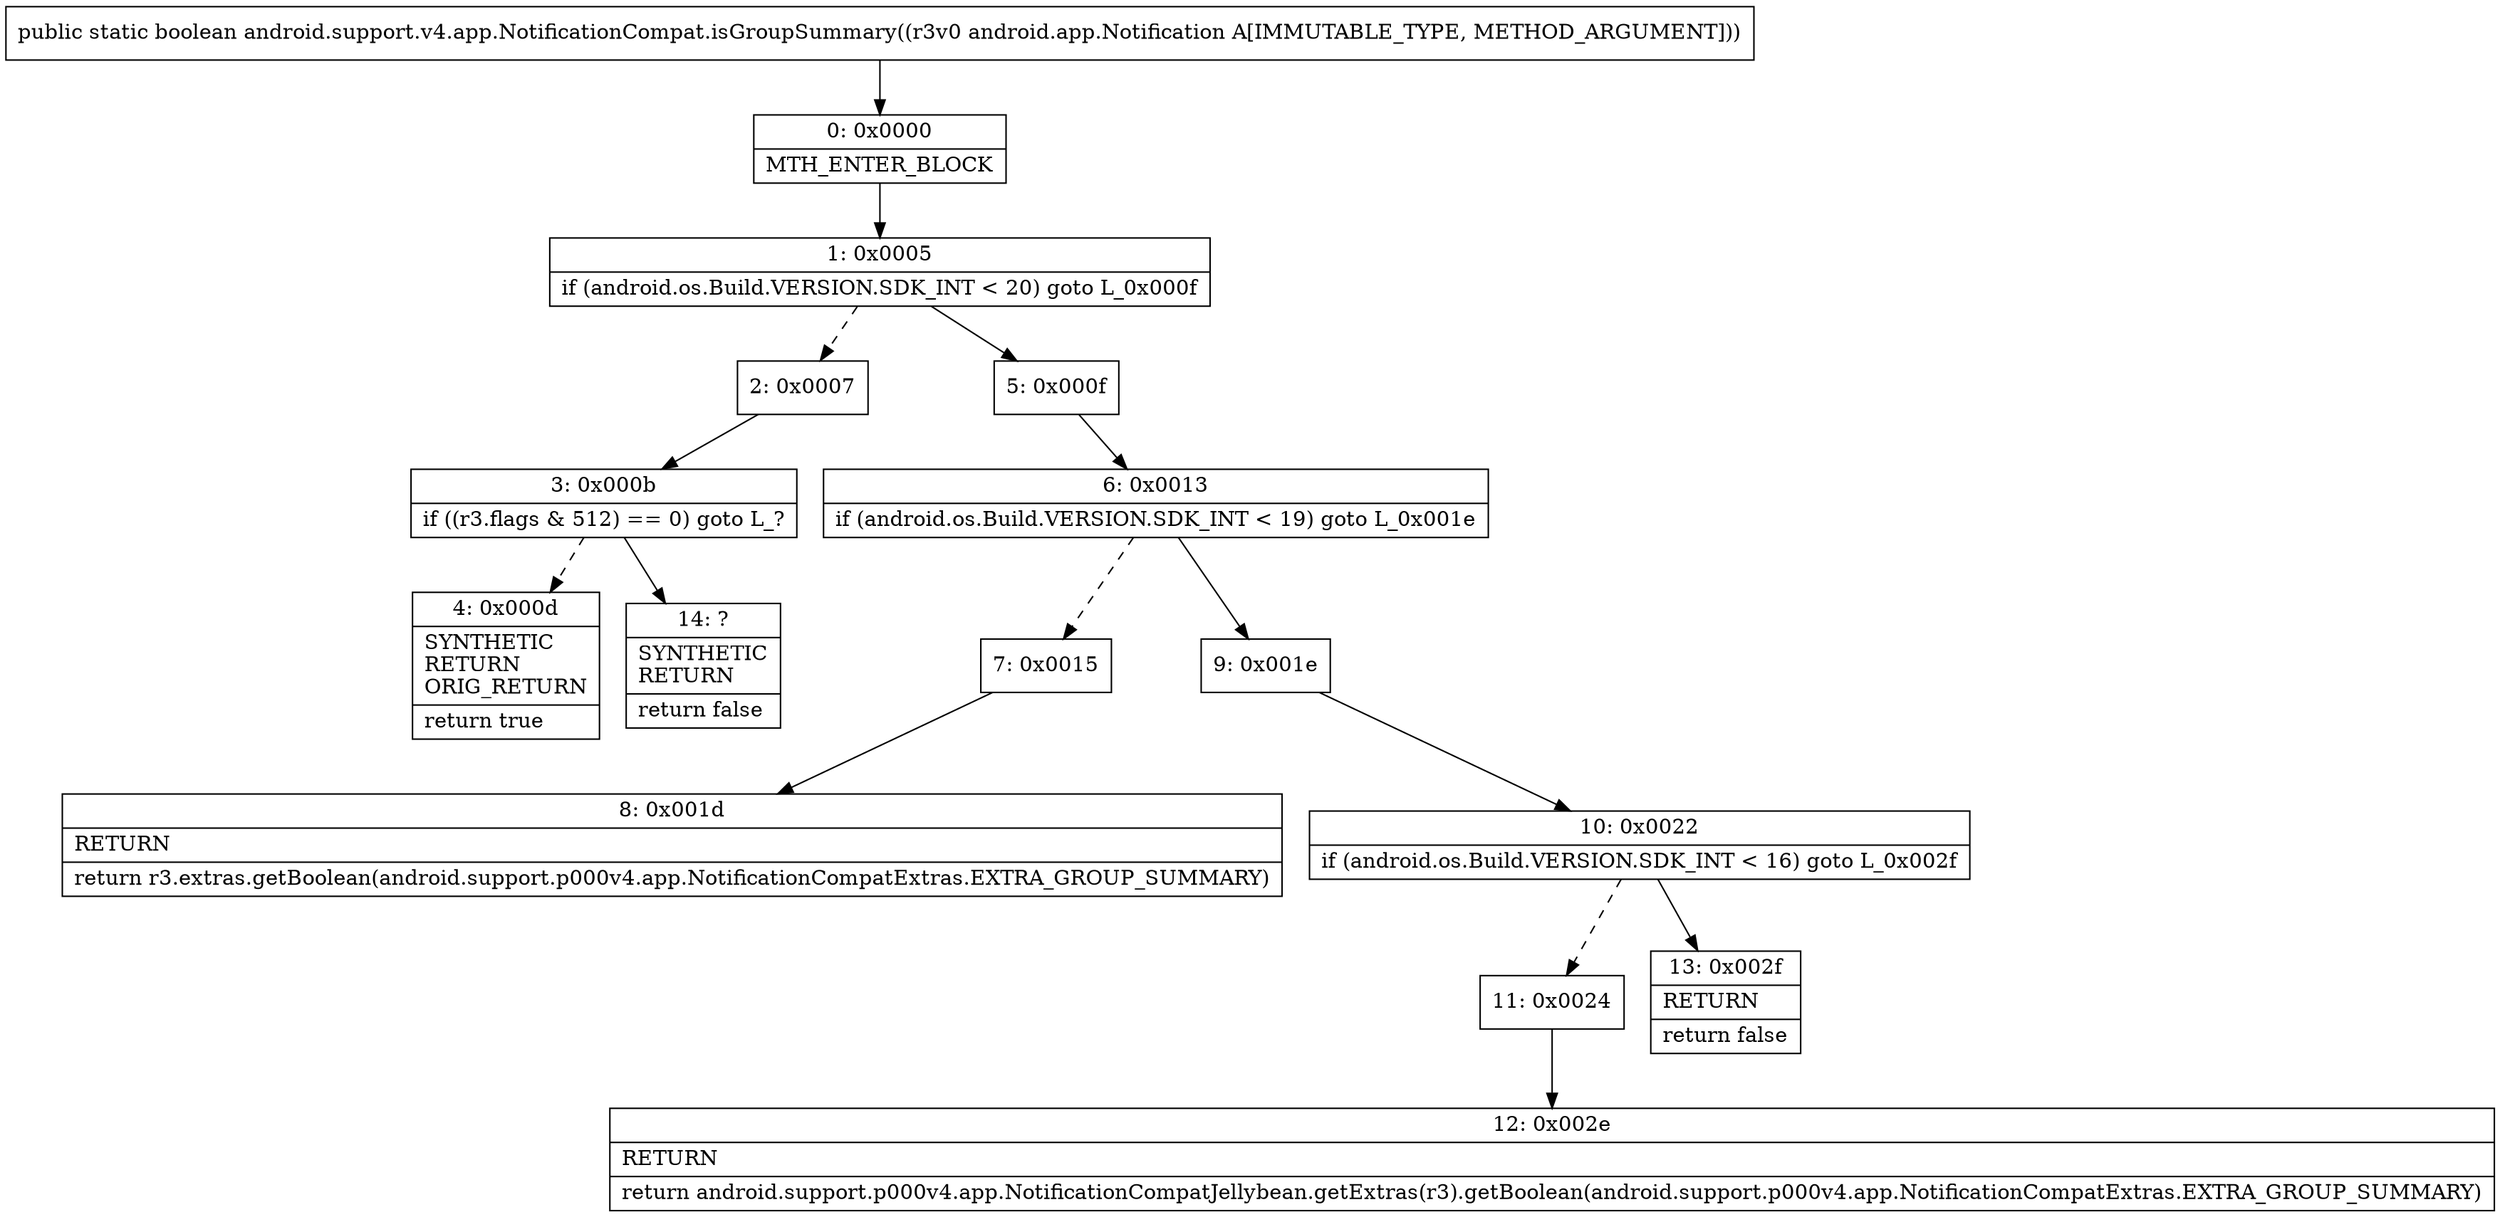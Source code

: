 digraph "CFG forandroid.support.v4.app.NotificationCompat.isGroupSummary(Landroid\/app\/Notification;)Z" {
Node_0 [shape=record,label="{0\:\ 0x0000|MTH_ENTER_BLOCK\l}"];
Node_1 [shape=record,label="{1\:\ 0x0005|if (android.os.Build.VERSION.SDK_INT \< 20) goto L_0x000f\l}"];
Node_2 [shape=record,label="{2\:\ 0x0007}"];
Node_3 [shape=record,label="{3\:\ 0x000b|if ((r3.flags & 512) == 0) goto L_?\l}"];
Node_4 [shape=record,label="{4\:\ 0x000d|SYNTHETIC\lRETURN\lORIG_RETURN\l|return true\l}"];
Node_5 [shape=record,label="{5\:\ 0x000f}"];
Node_6 [shape=record,label="{6\:\ 0x0013|if (android.os.Build.VERSION.SDK_INT \< 19) goto L_0x001e\l}"];
Node_7 [shape=record,label="{7\:\ 0x0015}"];
Node_8 [shape=record,label="{8\:\ 0x001d|RETURN\l|return r3.extras.getBoolean(android.support.p000v4.app.NotificationCompatExtras.EXTRA_GROUP_SUMMARY)\l}"];
Node_9 [shape=record,label="{9\:\ 0x001e}"];
Node_10 [shape=record,label="{10\:\ 0x0022|if (android.os.Build.VERSION.SDK_INT \< 16) goto L_0x002f\l}"];
Node_11 [shape=record,label="{11\:\ 0x0024}"];
Node_12 [shape=record,label="{12\:\ 0x002e|RETURN\l|return android.support.p000v4.app.NotificationCompatJellybean.getExtras(r3).getBoolean(android.support.p000v4.app.NotificationCompatExtras.EXTRA_GROUP_SUMMARY)\l}"];
Node_13 [shape=record,label="{13\:\ 0x002f|RETURN\l|return false\l}"];
Node_14 [shape=record,label="{14\:\ ?|SYNTHETIC\lRETURN\l|return false\l}"];
MethodNode[shape=record,label="{public static boolean android.support.v4.app.NotificationCompat.isGroupSummary((r3v0 android.app.Notification A[IMMUTABLE_TYPE, METHOD_ARGUMENT])) }"];
MethodNode -> Node_0;
Node_0 -> Node_1;
Node_1 -> Node_2[style=dashed];
Node_1 -> Node_5;
Node_2 -> Node_3;
Node_3 -> Node_4[style=dashed];
Node_3 -> Node_14;
Node_5 -> Node_6;
Node_6 -> Node_7[style=dashed];
Node_6 -> Node_9;
Node_7 -> Node_8;
Node_9 -> Node_10;
Node_10 -> Node_11[style=dashed];
Node_10 -> Node_13;
Node_11 -> Node_12;
}

